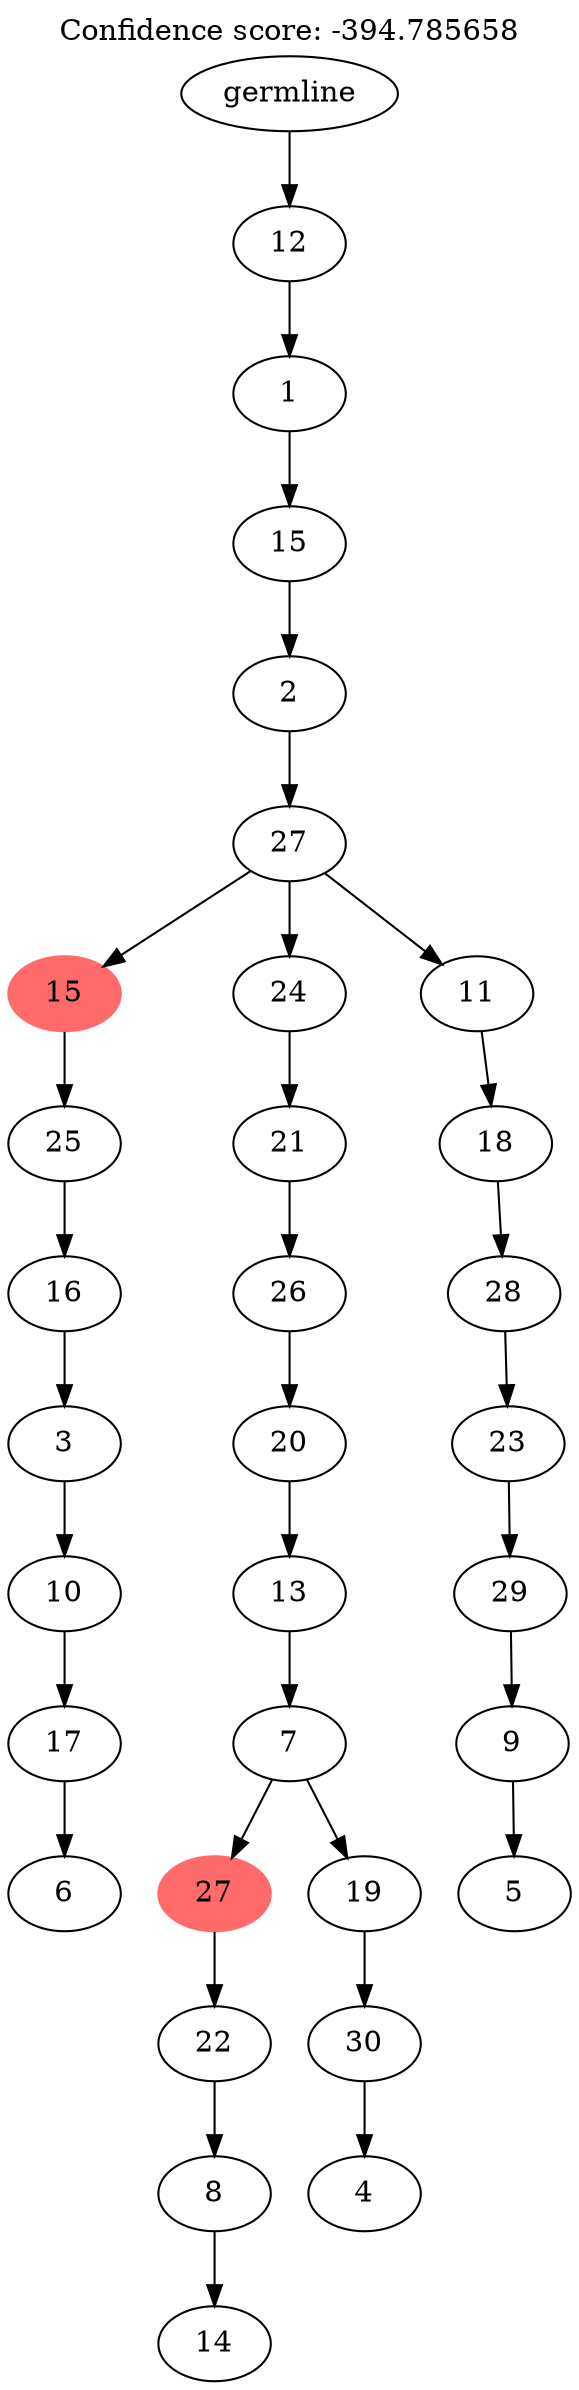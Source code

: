 digraph g {
	"31" -> "32";
	"32" [label="6"];
	"30" -> "31";
	"31" [label="17"];
	"29" -> "30";
	"30" [label="10"];
	"28" -> "29";
	"29" [label="3"];
	"27" -> "28";
	"28" [label="16"];
	"26" -> "27";
	"27" [label="25"];
	"24" -> "25";
	"25" [label="14"];
	"23" -> "24";
	"24" [label="8"];
	"22" -> "23";
	"23" [label="22"];
	"20" -> "21";
	"21" [label="4"];
	"19" -> "20";
	"20" [label="30"];
	"18" -> "19";
	"19" [label="19"];
	"18" -> "22";
	"22" [color=indianred1, style=filled, label="27"];
	"17" -> "18";
	"18" [label="7"];
	"16" -> "17";
	"17" [label="13"];
	"15" -> "16";
	"16" [label="20"];
	"14" -> "15";
	"15" [label="26"];
	"13" -> "14";
	"14" [label="21"];
	"11" -> "12";
	"12" [label="5"];
	"10" -> "11";
	"11" [label="9"];
	"9" -> "10";
	"10" [label="29"];
	"8" -> "9";
	"9" [label="23"];
	"7" -> "8";
	"8" [label="28"];
	"6" -> "7";
	"7" [label="18"];
	"5" -> "6";
	"6" [label="11"];
	"5" -> "13";
	"13" [label="24"];
	"5" -> "26";
	"26" [color=indianred1, style=filled, label="15"];
	"4" -> "5";
	"5" [label="27"];
	"3" -> "4";
	"4" [label="2"];
	"2" -> "3";
	"3" [label="15"];
	"1" -> "2";
	"2" [label="1"];
	"0" -> "1";
	"1" [label="12"];
	"0" [label="germline"];
	labelloc="t";
	label="Confidence score: -394.785658";
}
